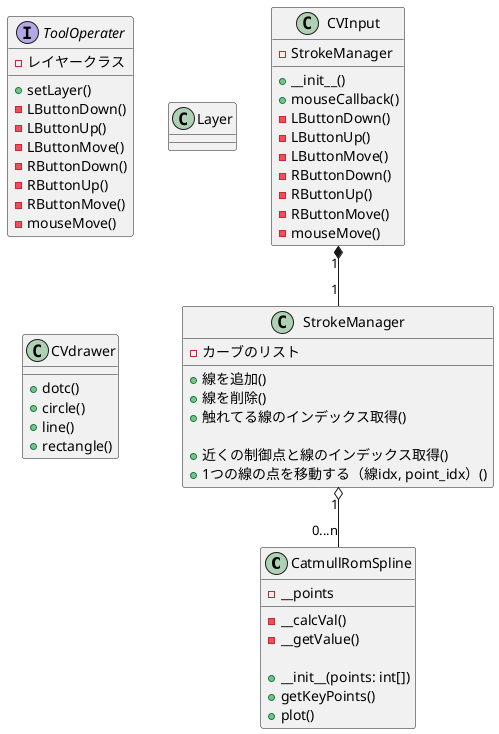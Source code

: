 @startuml

class CatmullRomSpline {
    -__points
    
    -__calcVal()
    -__getValue()
    
    +__init__(points: int[])
    +getKeyPoints()
    +plot()
}

interface ToolOperater{
 -レイヤークラス
 +setLayer()
 -LButtonDown()
 -LButtonUp()
 -LButtonMove()
 -RButtonDown()
 -RButtonUp()
 -RButtonMove()
 -mouseMove()
}

class Layer{
    
}

class CVInput {
 -StrokeManager
 
 +__init__()
 +mouseCallback()
 -LButtonDown()
 -LButtonUp()
 -LButtonMove()
 -RButtonDown()
 -RButtonUp()
 -RButtonMove()
 -mouseMove()
}
class StrokeManager {
    -カーブのリスト
    
    +線を追加()
    +線を削除()
    +触れてる線のインデックス取得()
    
    +近くの制御点と線のインデックス取得()
    +1つの線の点を移動する（線idx, point_idx）()
}




class CVdrawer{
    +dotc()
    +circle()
    +line()
    +rectangle()
}

CVInput "1" *-- "1" StrokeManager
StrokeManager "1" o-- "0...n" CatmullRomSpline


@enduml


ActivityDiamondFontSize

入力→
    ペン
    ブラシ
    スポイト
    塗りつぶし
    矩形選択